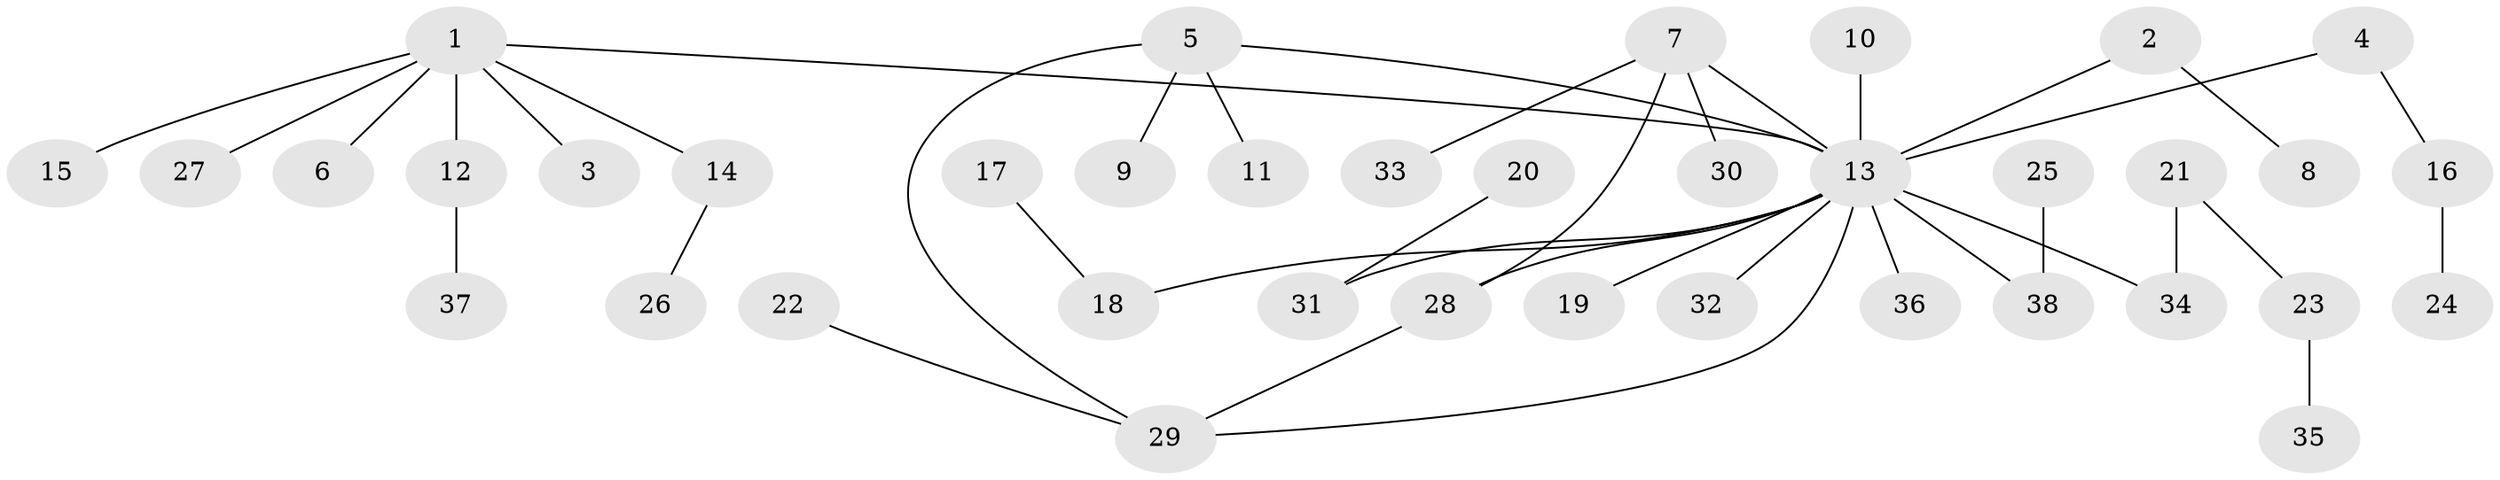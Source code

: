 // original degree distribution, {3: 0.1509433962264151, 16: 0.018867924528301886, 7: 0.018867924528301886, 2: 0.16981132075471697, 5: 0.03773584905660377, 1: 0.5849056603773585, 4: 0.018867924528301886}
// Generated by graph-tools (version 1.1) at 2025/36/03/04/25 23:36:52]
// undirected, 38 vertices, 40 edges
graph export_dot {
  node [color=gray90,style=filled];
  1;
  2;
  3;
  4;
  5;
  6;
  7;
  8;
  9;
  10;
  11;
  12;
  13;
  14;
  15;
  16;
  17;
  18;
  19;
  20;
  21;
  22;
  23;
  24;
  25;
  26;
  27;
  28;
  29;
  30;
  31;
  32;
  33;
  34;
  35;
  36;
  37;
  38;
  1 -- 3 [weight=1.0];
  1 -- 6 [weight=1.0];
  1 -- 12 [weight=1.0];
  1 -- 13 [weight=1.0];
  1 -- 14 [weight=1.0];
  1 -- 15 [weight=1.0];
  1 -- 27 [weight=1.0];
  2 -- 8 [weight=1.0];
  2 -- 13 [weight=1.0];
  4 -- 13 [weight=1.0];
  4 -- 16 [weight=1.0];
  5 -- 9 [weight=1.0];
  5 -- 11 [weight=1.0];
  5 -- 13 [weight=1.0];
  5 -- 29 [weight=1.0];
  7 -- 13 [weight=1.0];
  7 -- 28 [weight=1.0];
  7 -- 30 [weight=1.0];
  7 -- 33 [weight=1.0];
  10 -- 13 [weight=1.0];
  12 -- 37 [weight=1.0];
  13 -- 18 [weight=1.0];
  13 -- 19 [weight=1.0];
  13 -- 28 [weight=1.0];
  13 -- 29 [weight=1.0];
  13 -- 31 [weight=1.0];
  13 -- 32 [weight=1.0];
  13 -- 34 [weight=1.0];
  13 -- 36 [weight=1.0];
  13 -- 38 [weight=1.0];
  14 -- 26 [weight=1.0];
  16 -- 24 [weight=1.0];
  17 -- 18 [weight=1.0];
  20 -- 31 [weight=1.0];
  21 -- 23 [weight=1.0];
  21 -- 34 [weight=1.0];
  22 -- 29 [weight=1.0];
  23 -- 35 [weight=1.0];
  25 -- 38 [weight=1.0];
  28 -- 29 [weight=1.0];
}
